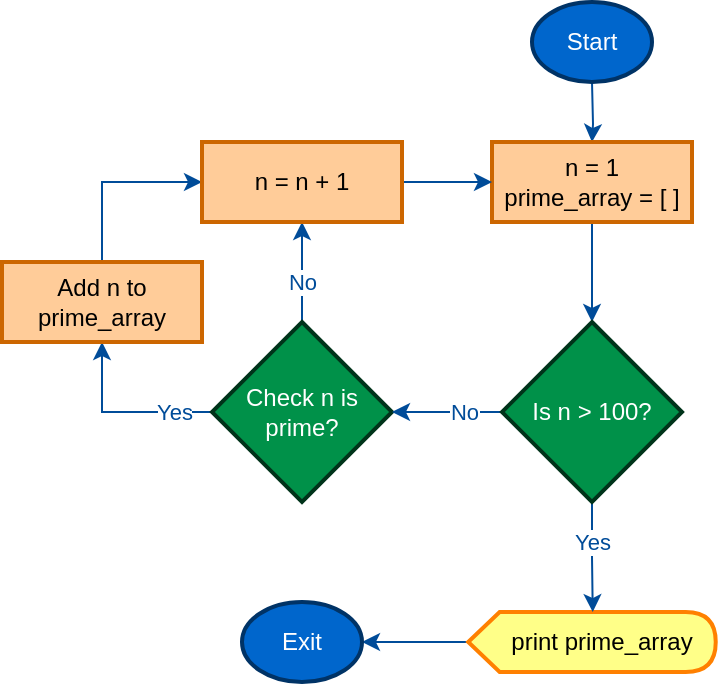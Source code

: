 <mxfile version="13.7.2" type="device"><diagram id="C5RBs43oDa-KdzZeNtuy" name="Page-1"><mxGraphModel dx="868" dy="450" grid="1" gridSize="10" guides="1" tooltips="1" connect="1" arrows="1" fold="1" page="1" pageScale="1" pageWidth="827" pageHeight="1169" math="0" shadow="0"><root><mxCell id="WIyWlLk6GJQsqaUBKTNV-0"/><mxCell id="WIyWlLk6GJQsqaUBKTNV-1" parent="WIyWlLk6GJQsqaUBKTNV-0"/><mxCell id="iBcZnTQqwxWl-fgSPhwl-11" value="" style="edgeStyle=orthogonalEdgeStyle;rounded=0;orthogonalLoop=1;jettySize=auto;html=1;strokeColor=#004C99;" parent="WIyWlLk6GJQsqaUBKTNV-1" target="iBcZnTQqwxWl-fgSPhwl-10" edge="1"><mxGeometry relative="1" as="geometry"><mxPoint x="435" y="110" as="sourcePoint"/></mxGeometry></mxCell><mxCell id="nzwFQ4EdIjwgo5XfbjAC-16" style="edgeStyle=orthogonalEdgeStyle;rounded=0;orthogonalLoop=1;jettySize=auto;html=1;exitX=0;exitY=0.5;exitDx=0;exitDy=0;exitPerimeter=0;entryX=1;entryY=0.5;entryDx=0;entryDy=0;strokeColor=#004C99;fontSize=11;fontColor=#004C99;" parent="WIyWlLk6GJQsqaUBKTNV-1" source="iBcZnTQqwxWl-fgSPhwl-0" target="iBcZnTQqwxWl-fgSPhwl-37" edge="1"><mxGeometry relative="1" as="geometry"/></mxCell><mxCell id="iBcZnTQqwxWl-fgSPhwl-0" value="&lt;span&gt;&amp;nbsp; &amp;nbsp;print prime_array&lt;/span&gt;" style="shape=display;whiteSpace=wrap;html=1;align=center;size=0.127;fillColor=#ffff88;strokeWidth=2;strokeColor=#FF8000;" parent="WIyWlLk6GJQsqaUBKTNV-1" vertex="1"><mxGeometry x="373.12" y="375" width="123.75" height="30" as="geometry"/></mxCell><mxCell id="nzwFQ4EdIjwgo5XfbjAC-9" value="No" style="edgeStyle=orthogonalEdgeStyle;rounded=0;orthogonalLoop=1;jettySize=auto;html=1;exitX=0.5;exitY=0;exitDx=0;exitDy=0;entryX=0.5;entryY=1;entryDx=0;entryDy=0;strokeColor=#004C99;fontSize=11;fontColor=#004C99;" parent="WIyWlLk6GJQsqaUBKTNV-1" source="iBcZnTQqwxWl-fgSPhwl-8" target="iBcZnTQqwxWl-fgSPhwl-30" edge="1"><mxGeometry x="-0.2" relative="1" as="geometry"><mxPoint as="offset"/></mxGeometry></mxCell><mxCell id="nzwFQ4EdIjwgo5XfbjAC-11" value="Yes" style="edgeStyle=orthogonalEdgeStyle;rounded=0;orthogonalLoop=1;jettySize=auto;html=1;exitX=0;exitY=0.5;exitDx=0;exitDy=0;strokeColor=#004C99;fontSize=11;fontColor=#004C99;entryX=0.5;entryY=1;entryDx=0;entryDy=0;" parent="WIyWlLk6GJQsqaUBKTNV-1" source="iBcZnTQqwxWl-fgSPhwl-8" target="iBcZnTQqwxWl-fgSPhwl-23" edge="1"><mxGeometry x="-0.583" relative="1" as="geometry"><mxPoint x="200" y="305" as="targetPoint"/><mxPoint as="offset"/></mxGeometry></mxCell><mxCell id="iBcZnTQqwxWl-fgSPhwl-8" value="Check n is prime?" style="rhombus;whiteSpace=wrap;html=1;rounded=0;shadow=0;strokeWidth=2;glass=0;fillColor=#009149;strokeColor=#00331A;fontColor=#FFFFFF;" parent="WIyWlLk6GJQsqaUBKTNV-1" vertex="1"><mxGeometry x="245" y="230" width="90" height="90" as="geometry"/></mxCell><mxCell id="nzwFQ4EdIjwgo5XfbjAC-0" style="edgeStyle=orthogonalEdgeStyle;rounded=0;orthogonalLoop=1;jettySize=auto;html=1;strokeColor=#004C99;" parent="WIyWlLk6GJQsqaUBKTNV-1" source="iBcZnTQqwxWl-fgSPhwl-10" target="iBcZnTQqwxWl-fgSPhwl-13" edge="1"><mxGeometry relative="1" as="geometry"/></mxCell><mxCell id="iBcZnTQqwxWl-fgSPhwl-10" value="n = 1&lt;br&gt;prime_array = [ ]" style="whiteSpace=wrap;html=1;rounded=0;shadow=0;strokeWidth=2;glass=0;fillColor=#ffcc99;strokeColor=#CC6600;" parent="WIyWlLk6GJQsqaUBKTNV-1" vertex="1"><mxGeometry x="385" y="140" width="100" height="40" as="geometry"/></mxCell><mxCell id="nzwFQ4EdIjwgo5XfbjAC-7" style="edgeStyle=orthogonalEdgeStyle;rounded=0;orthogonalLoop=1;jettySize=auto;html=1;exitX=0;exitY=0.5;exitDx=0;exitDy=0;strokeColor=#004C99;fontSize=11;fontColor=#004C99;entryX=1;entryY=0.5;entryDx=0;entryDy=0;" parent="WIyWlLk6GJQsqaUBKTNV-1" source="iBcZnTQqwxWl-fgSPhwl-13" target="iBcZnTQqwxWl-fgSPhwl-8" edge="1"><mxGeometry relative="1" as="geometry"><mxPoint x="335" y="210" as="targetPoint"/><Array as="points"/></mxGeometry></mxCell><mxCell id="nzwFQ4EdIjwgo5XfbjAC-8" value="No" style="edgeLabel;html=1;align=center;verticalAlign=middle;resizable=0;points=[];fontSize=11;fontColor=#004C99;" parent="nzwFQ4EdIjwgo5XfbjAC-7" vertex="1" connectable="0"><mxGeometry x="-0.36" y="4" relative="1" as="geometry"><mxPoint x="-2" y="-4" as="offset"/></mxGeometry></mxCell><mxCell id="nzwFQ4EdIjwgo5XfbjAC-14" value="Yes" style="edgeStyle=orthogonalEdgeStyle;rounded=0;orthogonalLoop=1;jettySize=auto;html=1;exitX=0.5;exitY=1;exitDx=0;exitDy=0;entryX=0;entryY=0;entryDx=62.25;entryDy=0;entryPerimeter=0;strokeColor=#004C99;fontSize=11;fontColor=#004C99;" parent="WIyWlLk6GJQsqaUBKTNV-1" source="iBcZnTQqwxWl-fgSPhwl-13" target="iBcZnTQqwxWl-fgSPhwl-0" edge="1"><mxGeometry x="0.006" y="8" relative="1" as="geometry"><mxPoint x="-8" y="-8" as="offset"/></mxGeometry></mxCell><mxCell id="iBcZnTQqwxWl-fgSPhwl-13" value="Is n &amp;gt; 100?" style="rhombus;whiteSpace=wrap;html=1;rounded=0;shadow=0;strokeWidth=2;glass=0;fillColor=#009149;strokeColor=#00331A;fontColor=#FFFFFF;" parent="WIyWlLk6GJQsqaUBKTNV-1" vertex="1"><mxGeometry x="390" y="230" width="90" height="90" as="geometry"/></mxCell><mxCell id="nzwFQ4EdIjwgo5XfbjAC-12" style="edgeStyle=orthogonalEdgeStyle;rounded=0;orthogonalLoop=1;jettySize=auto;html=1;exitX=0.5;exitY=0;exitDx=0;exitDy=0;entryX=0;entryY=0.5;entryDx=0;entryDy=0;strokeColor=#004C99;fontSize=11;fontColor=#004C99;" parent="WIyWlLk6GJQsqaUBKTNV-1" source="iBcZnTQqwxWl-fgSPhwl-23" target="iBcZnTQqwxWl-fgSPhwl-30" edge="1"><mxGeometry relative="1" as="geometry"/></mxCell><mxCell id="iBcZnTQqwxWl-fgSPhwl-23" value="Add n to prime_array" style="rounded=0;whiteSpace=wrap;html=1;fillColor=#ffcc99;strokeColor=#CC6600;strokeWidth=2;" parent="WIyWlLk6GJQsqaUBKTNV-1" vertex="1"><mxGeometry x="140" y="200" width="100" height="40" as="geometry"/></mxCell><mxCell id="nzwFQ4EdIjwgo5XfbjAC-10" style="edgeStyle=orthogonalEdgeStyle;rounded=0;orthogonalLoop=1;jettySize=auto;html=1;exitX=1;exitY=0.5;exitDx=0;exitDy=0;entryX=0;entryY=0.5;entryDx=0;entryDy=0;strokeColor=#004C99;fontSize=11;fontColor=#004C99;" parent="WIyWlLk6GJQsqaUBKTNV-1" source="iBcZnTQqwxWl-fgSPhwl-30" target="iBcZnTQqwxWl-fgSPhwl-10" edge="1"><mxGeometry relative="1" as="geometry"/></mxCell><mxCell id="iBcZnTQqwxWl-fgSPhwl-30" value="n = n + 1" style="rounded=0;whiteSpace=wrap;html=1;fillColor=#ffcc99;strokeColor=#CC6600;strokeWidth=2;" parent="WIyWlLk6GJQsqaUBKTNV-1" vertex="1"><mxGeometry x="240" y="140" width="100" height="40" as="geometry"/></mxCell><mxCell id="iBcZnTQqwxWl-fgSPhwl-35" value="&lt;span&gt;Start&lt;/span&gt;" style="ellipse;whiteSpace=wrap;html=1;rounded=0;strokeColor=#003366;strokeWidth=2;fontColor=#FFFFFF;fillColor=#0066CC;" parent="WIyWlLk6GJQsqaUBKTNV-1" vertex="1"><mxGeometry x="405" y="70" width="60" height="40" as="geometry"/></mxCell><mxCell id="iBcZnTQqwxWl-fgSPhwl-37" value="&lt;span&gt;Exit&lt;/span&gt;" style="ellipse;whiteSpace=wrap;html=1;rounded=0;strokeColor=#003366;strokeWidth=2;fontColor=#FFFFFF;fillColor=#0066CC;" parent="WIyWlLk6GJQsqaUBKTNV-1" vertex="1"><mxGeometry x="260" y="370" width="60" height="40" as="geometry"/></mxCell></root></mxGraphModel></diagram></mxfile>